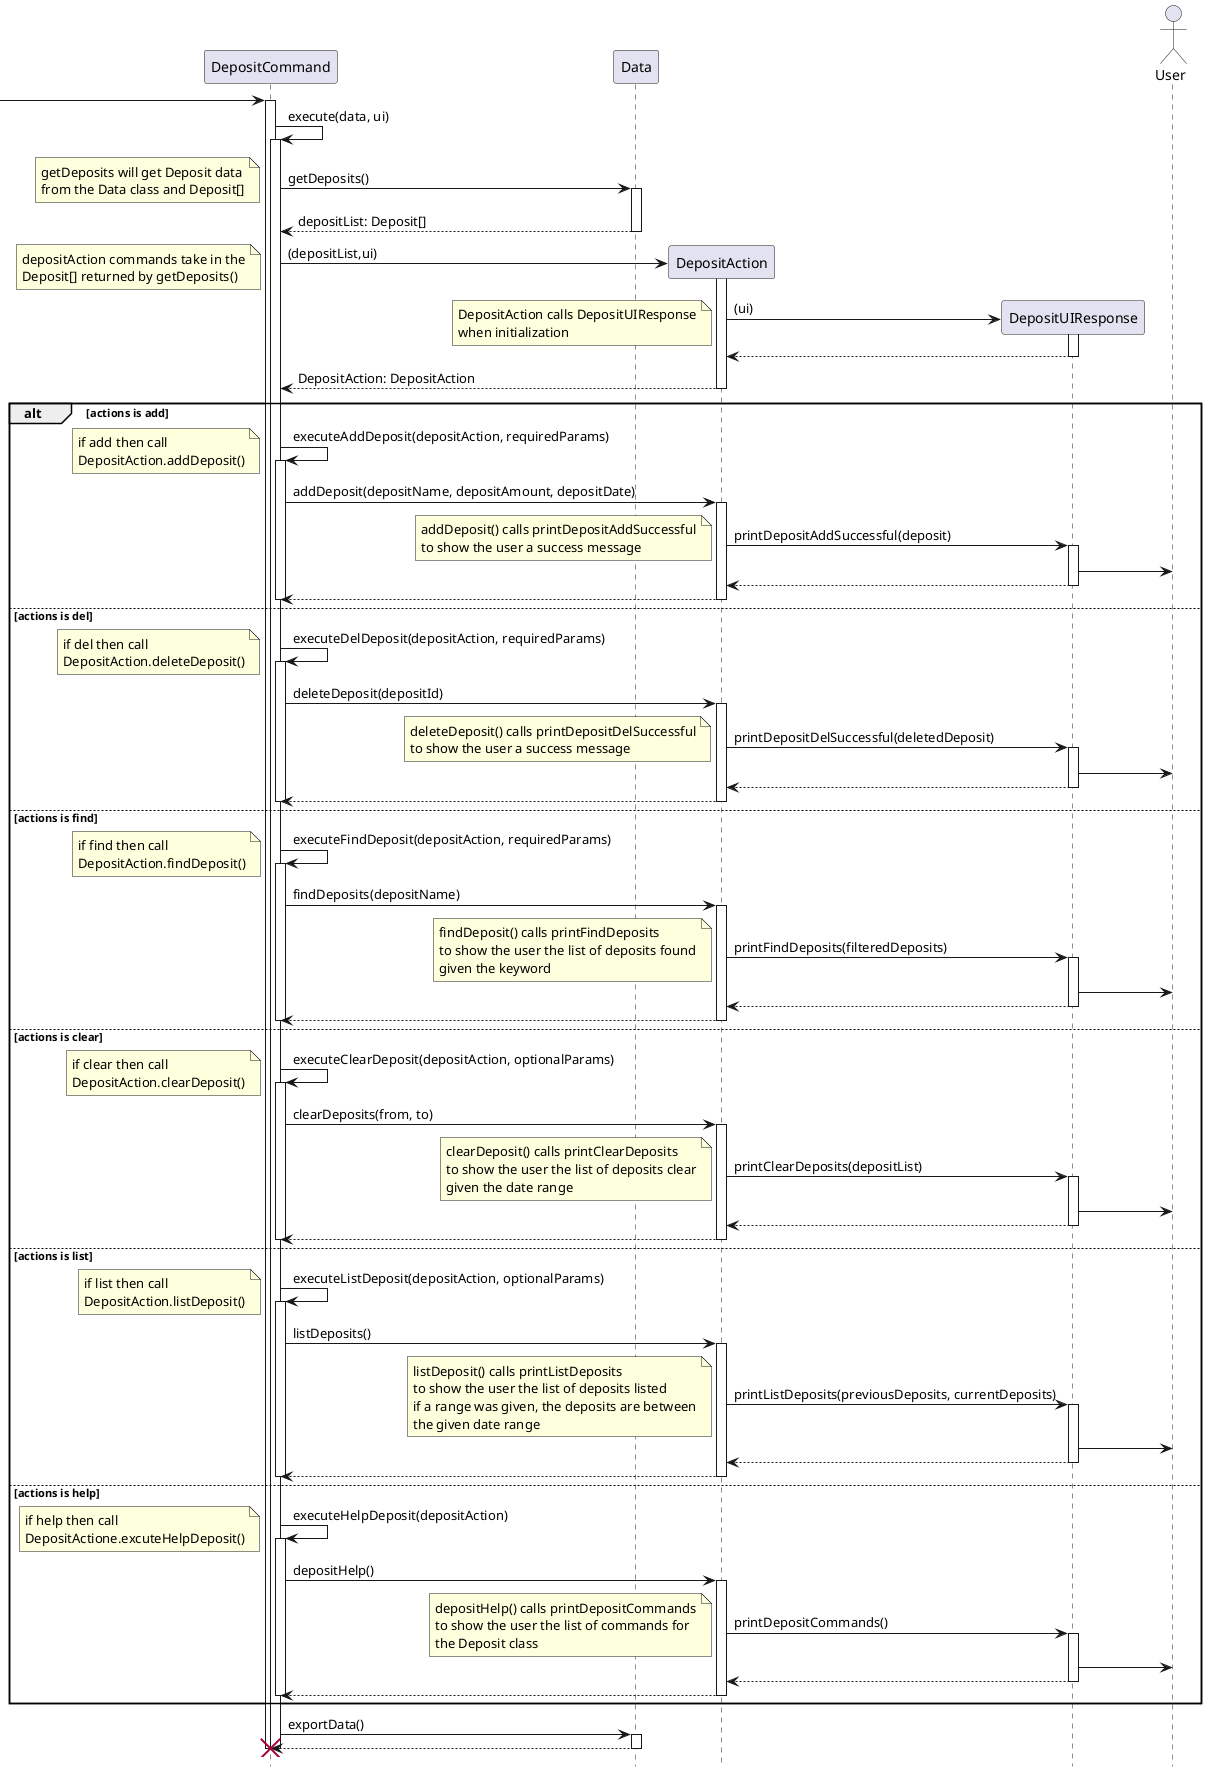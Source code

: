 @startuml

hide footbox

participant DepositCommand
participant Data
participant DepositAction
participant DepositUIResponse
actor User

 -> "DepositCommand":

activate "DepositCommand"
"DepositCommand" -> "DepositCommand": execute(data, ui)
activate  "DepositCommand"
"DepositCommand" -> "Data": getDeposits()
 note left
    getDeposits will get Deposit data
    from the Data class and Deposit[]
 end note
activate "Data"
return depositList: Deposit[]
deactivate "Data"

"DepositCommand" -> "DepositAction" ** : (depositList,ui)
 note left
    depositAction commands take in the
    Deposit[] returned by getDeposits()
 end note
activate "DepositAction"

"DepositAction" -> "DepositUIResponse" ** : (ui)
note left
    DepositAction calls DepositUIResponse
    when initialization
 end note
activate "DepositUIResponse"
"DepositUIResponse" --> "DepositAction"
deactivate "DepositUIResponse"

return DepositAction: DepositAction
deactivate "DepositAction"


alt actions is add
"DepositCommand" -> "DepositCommand": executeAddDeposit(depositAction, requiredParams)
note left
    if add then call
    DepositAction.addDeposit()
 end note

activate "DepositCommand"
"DepositCommand" -> "DepositAction" : addDeposit(depositName, depositAmount, depositDate)
activate "DepositAction"
"DepositAction" -> "DepositUIResponse" : printDepositAddSuccessful(deposit)
note left
    addDeposit() calls printDepositAddSuccessful
    to show the user a success message
 end note

activate "DepositUIResponse"
"DepositUIResponse" -> User
return
return

deactivate "DepositCommand"

else actions is del
"DepositCommand" -> "DepositCommand": executeDelDeposit(depositAction, requiredParams)
note left
    if del then call
    DepositAction.deleteDeposit()
 end note
activate "DepositCommand"
"DepositCommand" -> "DepositAction" : deleteDeposit(depositId)
activate "DepositAction"
"DepositAction" -> "DepositUIResponse" : printDepositDelSuccessful(deletedDeposit)
note left
    deleteDeposit() calls printDepositDelSuccessful
    to show the user a success message
 end note
activate "DepositUIResponse"
"DepositUIResponse" -> User
return
return

deactivate "DepositCommand"

else actions is find
"DepositCommand" -> "DepositCommand": executeFindDeposit(depositAction, requiredParams)
note left
    if find then call
    DepositAction.findDeposit()
 end note
activate "DepositCommand"
"DepositCommand" -> "DepositAction" : findDeposits(depositName)

activate "DepositAction"

"DepositAction" -> "DepositUIResponse" : printFindDeposits(filteredDeposits)
note left
    findDeposit() calls printFindDeposits
    to show the user the list of deposits found
    given the keyword
 end note
activate "DepositUIResponse"
"DepositUIResponse" -> User
return
return

deactivate "DepositCommand"

else actions is clear
"DepositCommand" -> "DepositCommand": executeClearDeposit(depositAction, optionalParams)
note left
    if clear then call
    DepositAction.clearDeposit()
 end note
activate "DepositCommand"
"DepositCommand" -> "DepositAction" : clearDeposits(from, to)

activate "DepositAction"

"DepositAction" -> "DepositUIResponse" : printClearDeposits(depositList)
note left
    clearDeposit() calls printClearDeposits
    to show the user the list of deposits clear
    given the date range
end note
activate "DepositUIResponse"
"DepositUIResponse" -> User
return
return

deactivate "DepositCommand"

else actions is list
"DepositCommand" -> "DepositCommand": executeListDeposit(depositAction, optionalParams)
note left
    if list then call
    DepositAction.listDeposit()
 end note
activate "DepositCommand"
"DepositCommand" -> "DepositAction" : listDeposits()
activate "DepositAction"
"DepositAction" -> "DepositUIResponse" : printListDeposits(previousDeposits, currentDeposits)
note left
    listDeposit() calls printListDeposits
    to show the user the list of deposits listed
    if a range was given, the deposits are between
    the given date range
end note
activate "DepositUIResponse"
"DepositUIResponse" -> User
return
return

deactivate "DepositCommand"

else actions is help

"DepositCommand" -> "DepositCommand": executeHelpDeposit(depositAction)
note left
    if help then call
    DepositActione.excuteHelpDeposit()
 end note
activate "DepositCommand"
"DepositCommand" -> "DepositAction" : depositHelp()
activate "DepositAction"
"DepositAction" -> "DepositUIResponse" : printDepositCommands()
note left
    depositHelp() calls printDepositCommands
    to show the user the list of commands for
    the Deposit class
end note
activate "DepositUIResponse"
"DepositUIResponse" -> User
return
return

deactivate "DepositCommand"

end

"DepositCommand" -> "Data": exportData()

activate "Data"
return

deactivate "Data"

destroy "DepositCommand"
deactivate "DepositCommand"

@enduml